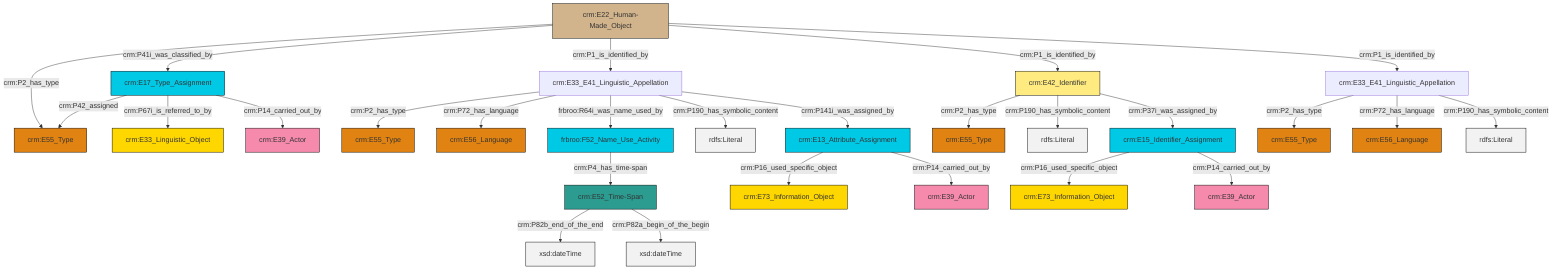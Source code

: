 graph TD
classDef Literal fill:#f2f2f2,stroke:#000000;
classDef CRM_Entity fill:#FFFFFF,stroke:#000000;
classDef Temporal_Entity fill:#00C9E6, stroke:#000000;
classDef Type fill:#E18312, stroke:#000000;
classDef Time-Span fill:#2C9C91, stroke:#000000;
classDef Appellation fill:#FFEB7F, stroke:#000000;
classDef Place fill:#008836, stroke:#000000;
classDef Persistent_Item fill:#B266B2, stroke:#000000;
classDef Conceptual_Object fill:#FFD700, stroke:#000000;
classDef Physical_Thing fill:#D2B48C, stroke:#000000;
classDef Actor fill:#f58aad, stroke:#000000;
classDef PC_Classes fill:#4ce600, stroke:#000000;
classDef Multi fill:#cccccc,stroke:#000000;

0["frbroo:F52_Name_Use_Activity"]:::Temporal_Entity -->|crm:P4_has_time-span| 1["crm:E52_Time-Span"]:::Time-Span
1["crm:E52_Time-Span"]:::Time-Span -->|crm:P82b_end_of_the_end| 2[xsd:dateTime]:::Literal
12["crm:E17_Type_Assignment"]:::Temporal_Entity -->|crm:P42_assigned| 16["crm:E55_Type"]:::Type
3["crm:E42_Identifier"]:::Appellation -->|crm:P2_has_type| 9["crm:E55_Type"]:::Type
17["crm:E22_Human-Made_Object"]:::Physical_Thing -->|crm:P2_has_type| 16["crm:E55_Type"]:::Type
18["crm:E15_Identifier_Assignment"]:::Temporal_Entity -->|crm:P16_used_specific_object| 19["crm:E73_Information_Object"]:::Conceptual_Object
22["crm:E33_E41_Linguistic_Appellation"]:::Default -->|crm:P2_has_type| 23["crm:E55_Type"]:::Type
7["crm:E13_Attribute_Assignment"]:::Temporal_Entity -->|crm:P16_used_specific_object| 25["crm:E73_Information_Object"]:::Conceptual_Object
22["crm:E33_E41_Linguistic_Appellation"]:::Default -->|crm:P72_has_language| 26["crm:E56_Language"]:::Type
18["crm:E15_Identifier_Assignment"]:::Temporal_Entity -->|crm:P14_carried_out_by| 27["crm:E39_Actor"]:::Actor
17["crm:E22_Human-Made_Object"]:::Physical_Thing -->|crm:P41i_was_classified_by| 12["crm:E17_Type_Assignment"]:::Temporal_Entity
14["crm:E33_E41_Linguistic_Appellation"]:::Default -->|crm:P2_has_type| 5["crm:E55_Type"]:::Type
3["crm:E42_Identifier"]:::Appellation -->|crm:P190_has_symbolic_content| 29[rdfs:Literal]:::Literal
22["crm:E33_E41_Linguistic_Appellation"]:::Default -->|frbroo:R64i_was_name_used_by| 0["frbroo:F52_Name_Use_Activity"]:::Temporal_Entity
17["crm:E22_Human-Made_Object"]:::Physical_Thing -->|crm:P1_is_identified_by| 22["crm:E33_E41_Linguistic_Appellation"]:::Default
22["crm:E33_E41_Linguistic_Appellation"]:::Default -->|crm:P190_has_symbolic_content| 34[rdfs:Literal]:::Literal
7["crm:E13_Attribute_Assignment"]:::Temporal_Entity -->|crm:P14_carried_out_by| 20["crm:E39_Actor"]:::Actor
14["crm:E33_E41_Linguistic_Appellation"]:::Default -->|crm:P72_has_language| 30["crm:E56_Language"]:::Type
1["crm:E52_Time-Span"]:::Time-Span -->|crm:P82a_begin_of_the_begin| 39[xsd:dateTime]:::Literal
12["crm:E17_Type_Assignment"]:::Temporal_Entity -->|crm:P67i_is_referred_to_by| 40["crm:E33_Linguistic_Object"]:::Conceptual_Object
17["crm:E22_Human-Made_Object"]:::Physical_Thing -->|crm:P1_is_identified_by| 3["crm:E42_Identifier"]:::Appellation
22["crm:E33_E41_Linguistic_Appellation"]:::Default -->|crm:P141i_was_assigned_by| 7["crm:E13_Attribute_Assignment"]:::Temporal_Entity
3["crm:E42_Identifier"]:::Appellation -->|crm:P37i_was_assigned_by| 18["crm:E15_Identifier_Assignment"]:::Temporal_Entity
14["crm:E33_E41_Linguistic_Appellation"]:::Default -->|crm:P190_has_symbolic_content| 44[rdfs:Literal]:::Literal
17["crm:E22_Human-Made_Object"]:::Physical_Thing -->|crm:P1_is_identified_by| 14["crm:E33_E41_Linguistic_Appellation"]:::Default
12["crm:E17_Type_Assignment"]:::Temporal_Entity -->|crm:P14_carried_out_by| 32["crm:E39_Actor"]:::Actor